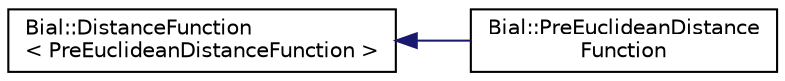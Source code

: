 digraph "Graphical Class Hierarchy"
{
  edge [fontname="Helvetica",fontsize="10",labelfontname="Helvetica",labelfontsize="10"];
  node [fontname="Helvetica",fontsize="10",shape=record];
  rankdir="LR";
  Node1 [label="Bial::DistanceFunction\l\< PreEuclideanDistanceFunction \>",height=0.2,width=0.4,color="black", fillcolor="white", style="filled",URL="$class_bial_1_1_distance_function.html"];
  Node1 -> Node2 [dir="back",color="midnightblue",fontsize="10",style="solid",fontname="Helvetica"];
  Node2 [label="Bial::PreEuclideanDistance\lFunction",height=0.2,width=0.4,color="black", fillcolor="white", style="filled",URL="$class_bial_1_1_pre_euclidean_distance_function.html"];
}
